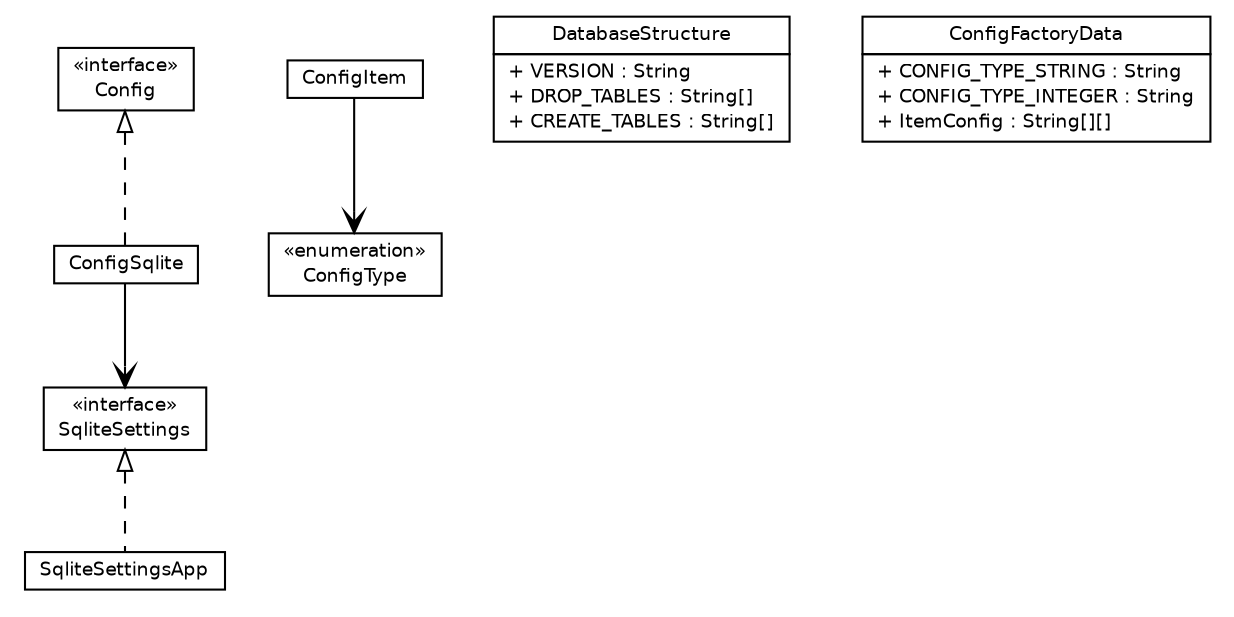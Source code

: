 #!/usr/local/bin/dot
#
# Class diagram 
# Generated by UMLGraph version 5.1 (http://www.umlgraph.org/)
#

digraph G {
	edge [fontname="Helvetica",fontsize=10,labelfontname="Helvetica",labelfontsize=10];
	node [fontname="Helvetica",fontsize=10,shape=plaintext];
	nodesep=0.25;
	ranksep=0.5;
	// com.connectlife.coreserver.config.SqliteSettingsApp
	c399 [label=<<table title="com.connectlife.coreserver.config.SqliteSettingsApp" border="0" cellborder="1" cellspacing="0" cellpadding="2" port="p" href="./SqliteSettingsApp.html">
		<tr><td><table border="0" cellspacing="0" cellpadding="1">
<tr><td align="center" balign="center"> SqliteSettingsApp </td></tr>
		</table></td></tr>
		</table>>, fontname="Helvetica", fontcolor="black", fontsize=9.0];
	// com.connectlife.coreserver.config.ConfigItem
	c400 [label=<<table title="com.connectlife.coreserver.config.ConfigItem" border="0" cellborder="1" cellspacing="0" cellpadding="2" port="p" href="./ConfigItem.html">
		<tr><td><table border="0" cellspacing="0" cellpadding="1">
<tr><td align="center" balign="center"> ConfigItem </td></tr>
		</table></td></tr>
		</table>>, fontname="Helvetica", fontcolor="black", fontsize=9.0];
	// com.connectlife.coreserver.config.ConfigItem.ConfigType
	c401 [label=<<table title="com.connectlife.coreserver.config.ConfigItem.ConfigType" border="0" cellborder="1" cellspacing="0" cellpadding="2" port="p" href="./ConfigItem.ConfigType.html">
		<tr><td><table border="0" cellspacing="0" cellpadding="1">
<tr><td align="center" balign="center"> &#171;enumeration&#187; </td></tr>
<tr><td align="center" balign="center"> ConfigType </td></tr>
		</table></td></tr>
		</table>>, fontname="Helvetica", fontcolor="black", fontsize=9.0];
	// com.connectlife.coreserver.config.SqliteSettings
	c402 [label=<<table title="com.connectlife.coreserver.config.SqliteSettings" border="0" cellborder="1" cellspacing="0" cellpadding="2" port="p" href="./SqliteSettings.html">
		<tr><td><table border="0" cellspacing="0" cellpadding="1">
<tr><td align="center" balign="center"> &#171;interface&#187; </td></tr>
<tr><td align="center" balign="center"> SqliteSettings </td></tr>
		</table></td></tr>
		</table>>, fontname="Helvetica", fontcolor="black", fontsize=9.0];
	// com.connectlife.coreserver.config.DatabaseStructure
	c403 [label=<<table title="com.connectlife.coreserver.config.DatabaseStructure" border="0" cellborder="1" cellspacing="0" cellpadding="2" port="p" href="./DatabaseStructure.html">
		<tr><td><table border="0" cellspacing="0" cellpadding="1">
<tr><td align="center" balign="center"> DatabaseStructure </td></tr>
		</table></td></tr>
		<tr><td><table border="0" cellspacing="0" cellpadding="1">
<tr><td align="left" balign="left"> + VERSION : String </td></tr>
<tr><td align="left" balign="left"> + DROP_TABLES : String[] </td></tr>
<tr><td align="left" balign="left"> + CREATE_TABLES : String[] </td></tr>
		</table></td></tr>
		</table>>, fontname="Helvetica", fontcolor="black", fontsize=9.0];
	// com.connectlife.coreserver.config.Config
	c404 [label=<<table title="com.connectlife.coreserver.config.Config" border="0" cellborder="1" cellspacing="0" cellpadding="2" port="p" href="./Config.html">
		<tr><td><table border="0" cellspacing="0" cellpadding="1">
<tr><td align="center" balign="center"> &#171;interface&#187; </td></tr>
<tr><td align="center" balign="center"> Config </td></tr>
		</table></td></tr>
		</table>>, fontname="Helvetica", fontcolor="black", fontsize=9.0];
	// com.connectlife.coreserver.config.ConfigFactoryData
	c405 [label=<<table title="com.connectlife.coreserver.config.ConfigFactoryData" border="0" cellborder="1" cellspacing="0" cellpadding="2" port="p" href="./ConfigFactoryData.html">
		<tr><td><table border="0" cellspacing="0" cellpadding="1">
<tr><td align="center" balign="center"> ConfigFactoryData </td></tr>
		</table></td></tr>
		<tr><td><table border="0" cellspacing="0" cellpadding="1">
<tr><td align="left" balign="left"> + CONFIG_TYPE_STRING : String </td></tr>
<tr><td align="left" balign="left"> + CONFIG_TYPE_INTEGER : String </td></tr>
<tr><td align="left" balign="left"> + ItemConfig : String[][] </td></tr>
		</table></td></tr>
		</table>>, fontname="Helvetica", fontcolor="black", fontsize=9.0];
	// com.connectlife.coreserver.config.ConfigSqlite
	c406 [label=<<table title="com.connectlife.coreserver.config.ConfigSqlite" border="0" cellborder="1" cellspacing="0" cellpadding="2" port="p" href="./ConfigSqlite.html">
		<tr><td><table border="0" cellspacing="0" cellpadding="1">
<tr><td align="center" balign="center"> ConfigSqlite </td></tr>
		</table></td></tr>
		</table>>, fontname="Helvetica", fontcolor="black", fontsize=9.0];
	//com.connectlife.coreserver.config.SqliteSettingsApp implements com.connectlife.coreserver.config.SqliteSettings
	c402:p -> c399:p [dir=back,arrowtail=empty,style=dashed];
	//com.connectlife.coreserver.config.ConfigSqlite implements com.connectlife.coreserver.config.Config
	c404:p -> c406:p [dir=back,arrowtail=empty,style=dashed];
	// com.connectlife.coreserver.config.ConfigItem NAVASSOC com.connectlife.coreserver.config.ConfigItem.ConfigType
	c400:p -> c401:p [taillabel="", label="", headlabel="", fontname="Helvetica", fontcolor="black", fontsize=10.0, color="black", arrowhead=open];
	// com.connectlife.coreserver.config.ConfigSqlite NAVASSOC com.connectlife.coreserver.config.SqliteSettings
	c406:p -> c402:p [taillabel="", label="", headlabel="", fontname="Helvetica", fontcolor="black", fontsize=10.0, color="black", arrowhead=open];
}


